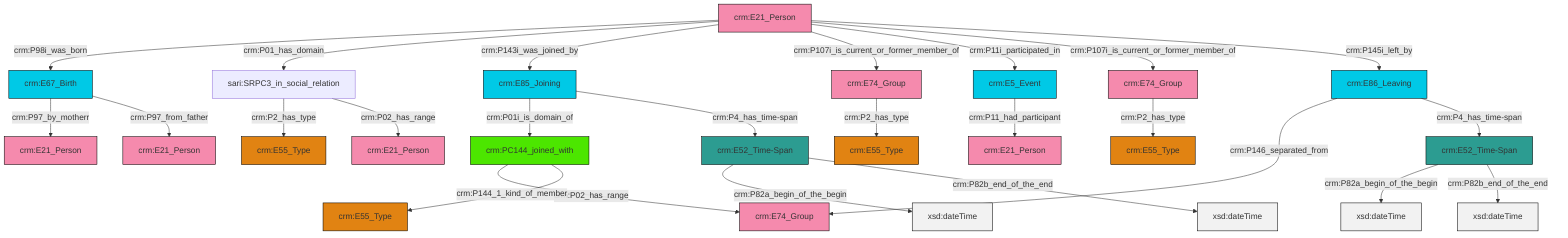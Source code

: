 graph TD
classDef Literal fill:#f2f2f2,stroke:#000000;
classDef CRM_Entity fill:#FFFFFF,stroke:#000000;
classDef Temporal_Entity fill:#00C9E6, stroke:#000000;
classDef Type fill:#E18312, stroke:#000000;
classDef Time-Span fill:#2C9C91, stroke:#000000;
classDef Appellation fill:#FFEB7F, stroke:#000000;
classDef Place fill:#008836, stroke:#000000;
classDef Persistent_Item fill:#B266B2, stroke:#000000;
classDef Conceptual_Object fill:#FFD700, stroke:#000000;
classDef Physical_Thing fill:#D2B48C, stroke:#000000;
classDef Actor fill:#f58aad, stroke:#000000;
classDef PC_Classes fill:#4ce600, stroke:#000000;
classDef Multi fill:#cccccc,stroke:#000000;

2["crm:PC144_joined_with"]:::PC_Classes -->|crm:P02_has_range| 0["crm:E74_Group"]:::Actor
5["crm:E5_Event"]:::Temporal_Entity -->|crm:P11_had_participant| 6["crm:E21_Person"]:::Actor
8["crm:E86_Leaving"]:::Temporal_Entity -->|crm:P146_separated_from| 0["crm:E74_Group"]:::Actor
10["crm:E85_Joining"]:::Temporal_Entity -->|crm:P01i_is_domain_of| 2["crm:PC144_joined_with"]:::PC_Classes
2["crm:PC144_joined_with"]:::PC_Classes -->|crm:P144_1_kind_of_member| 3["crm:E55_Type"]:::Type
11["crm:E74_Group"]:::Actor -->|crm:P2_has_type| 12["crm:E55_Type"]:::Type
13["crm:E21_Person"]:::Actor -->|crm:P98i_was_born| 14["crm:E67_Birth"]:::Temporal_Entity
16["sari:SRPC3_in_social_relation"]:::Default -->|crm:P2_has_type| 17["crm:E55_Type"]:::Type
14["crm:E67_Birth"]:::Temporal_Entity -->|crm:P97_by_motherr| 22["crm:E21_Person"]:::Actor
23["crm:E52_Time-Span"]:::Time-Span -->|crm:P82a_begin_of_the_begin| 24[xsd:dateTime]:::Literal
13["crm:E21_Person"]:::Actor -->|crm:P01_has_domain| 16["sari:SRPC3_in_social_relation"]:::Default
13["crm:E21_Person"]:::Actor -->|crm:P143i_was_joined_by| 10["crm:E85_Joining"]:::Temporal_Entity
16["sari:SRPC3_in_social_relation"]:::Default -->|crm:P02_has_range| 29["crm:E21_Person"]:::Actor
13["crm:E21_Person"]:::Actor -->|crm:P107i_is_current_or_former_member_of| 11["crm:E74_Group"]:::Actor
8["crm:E86_Leaving"]:::Temporal_Entity -->|crm:P4_has_time-span| 23["crm:E52_Time-Span"]:::Time-Span
20["crm:E52_Time-Span"]:::Time-Span -->|crm:P82a_begin_of_the_begin| 32[xsd:dateTime]:::Literal
20["crm:E52_Time-Span"]:::Time-Span -->|crm:P82b_end_of_the_end| 34[xsd:dateTime]:::Literal
14["crm:E67_Birth"]:::Temporal_Entity -->|crm:P97_from_father| 38["crm:E21_Person"]:::Actor
40["crm:E74_Group"]:::Actor -->|crm:P2_has_type| 26["crm:E55_Type"]:::Type
13["crm:E21_Person"]:::Actor -->|crm:P11i_participated_in| 5["crm:E5_Event"]:::Temporal_Entity
13["crm:E21_Person"]:::Actor -->|crm:P107i_is_current_or_former_member_of| 40["crm:E74_Group"]:::Actor
10["crm:E85_Joining"]:::Temporal_Entity -->|crm:P4_has_time-span| 20["crm:E52_Time-Span"]:::Time-Span
13["crm:E21_Person"]:::Actor -->|crm:P145i_left_by| 8["crm:E86_Leaving"]:::Temporal_Entity
23["crm:E52_Time-Span"]:::Time-Span -->|crm:P82b_end_of_the_end| 46[xsd:dateTime]:::Literal